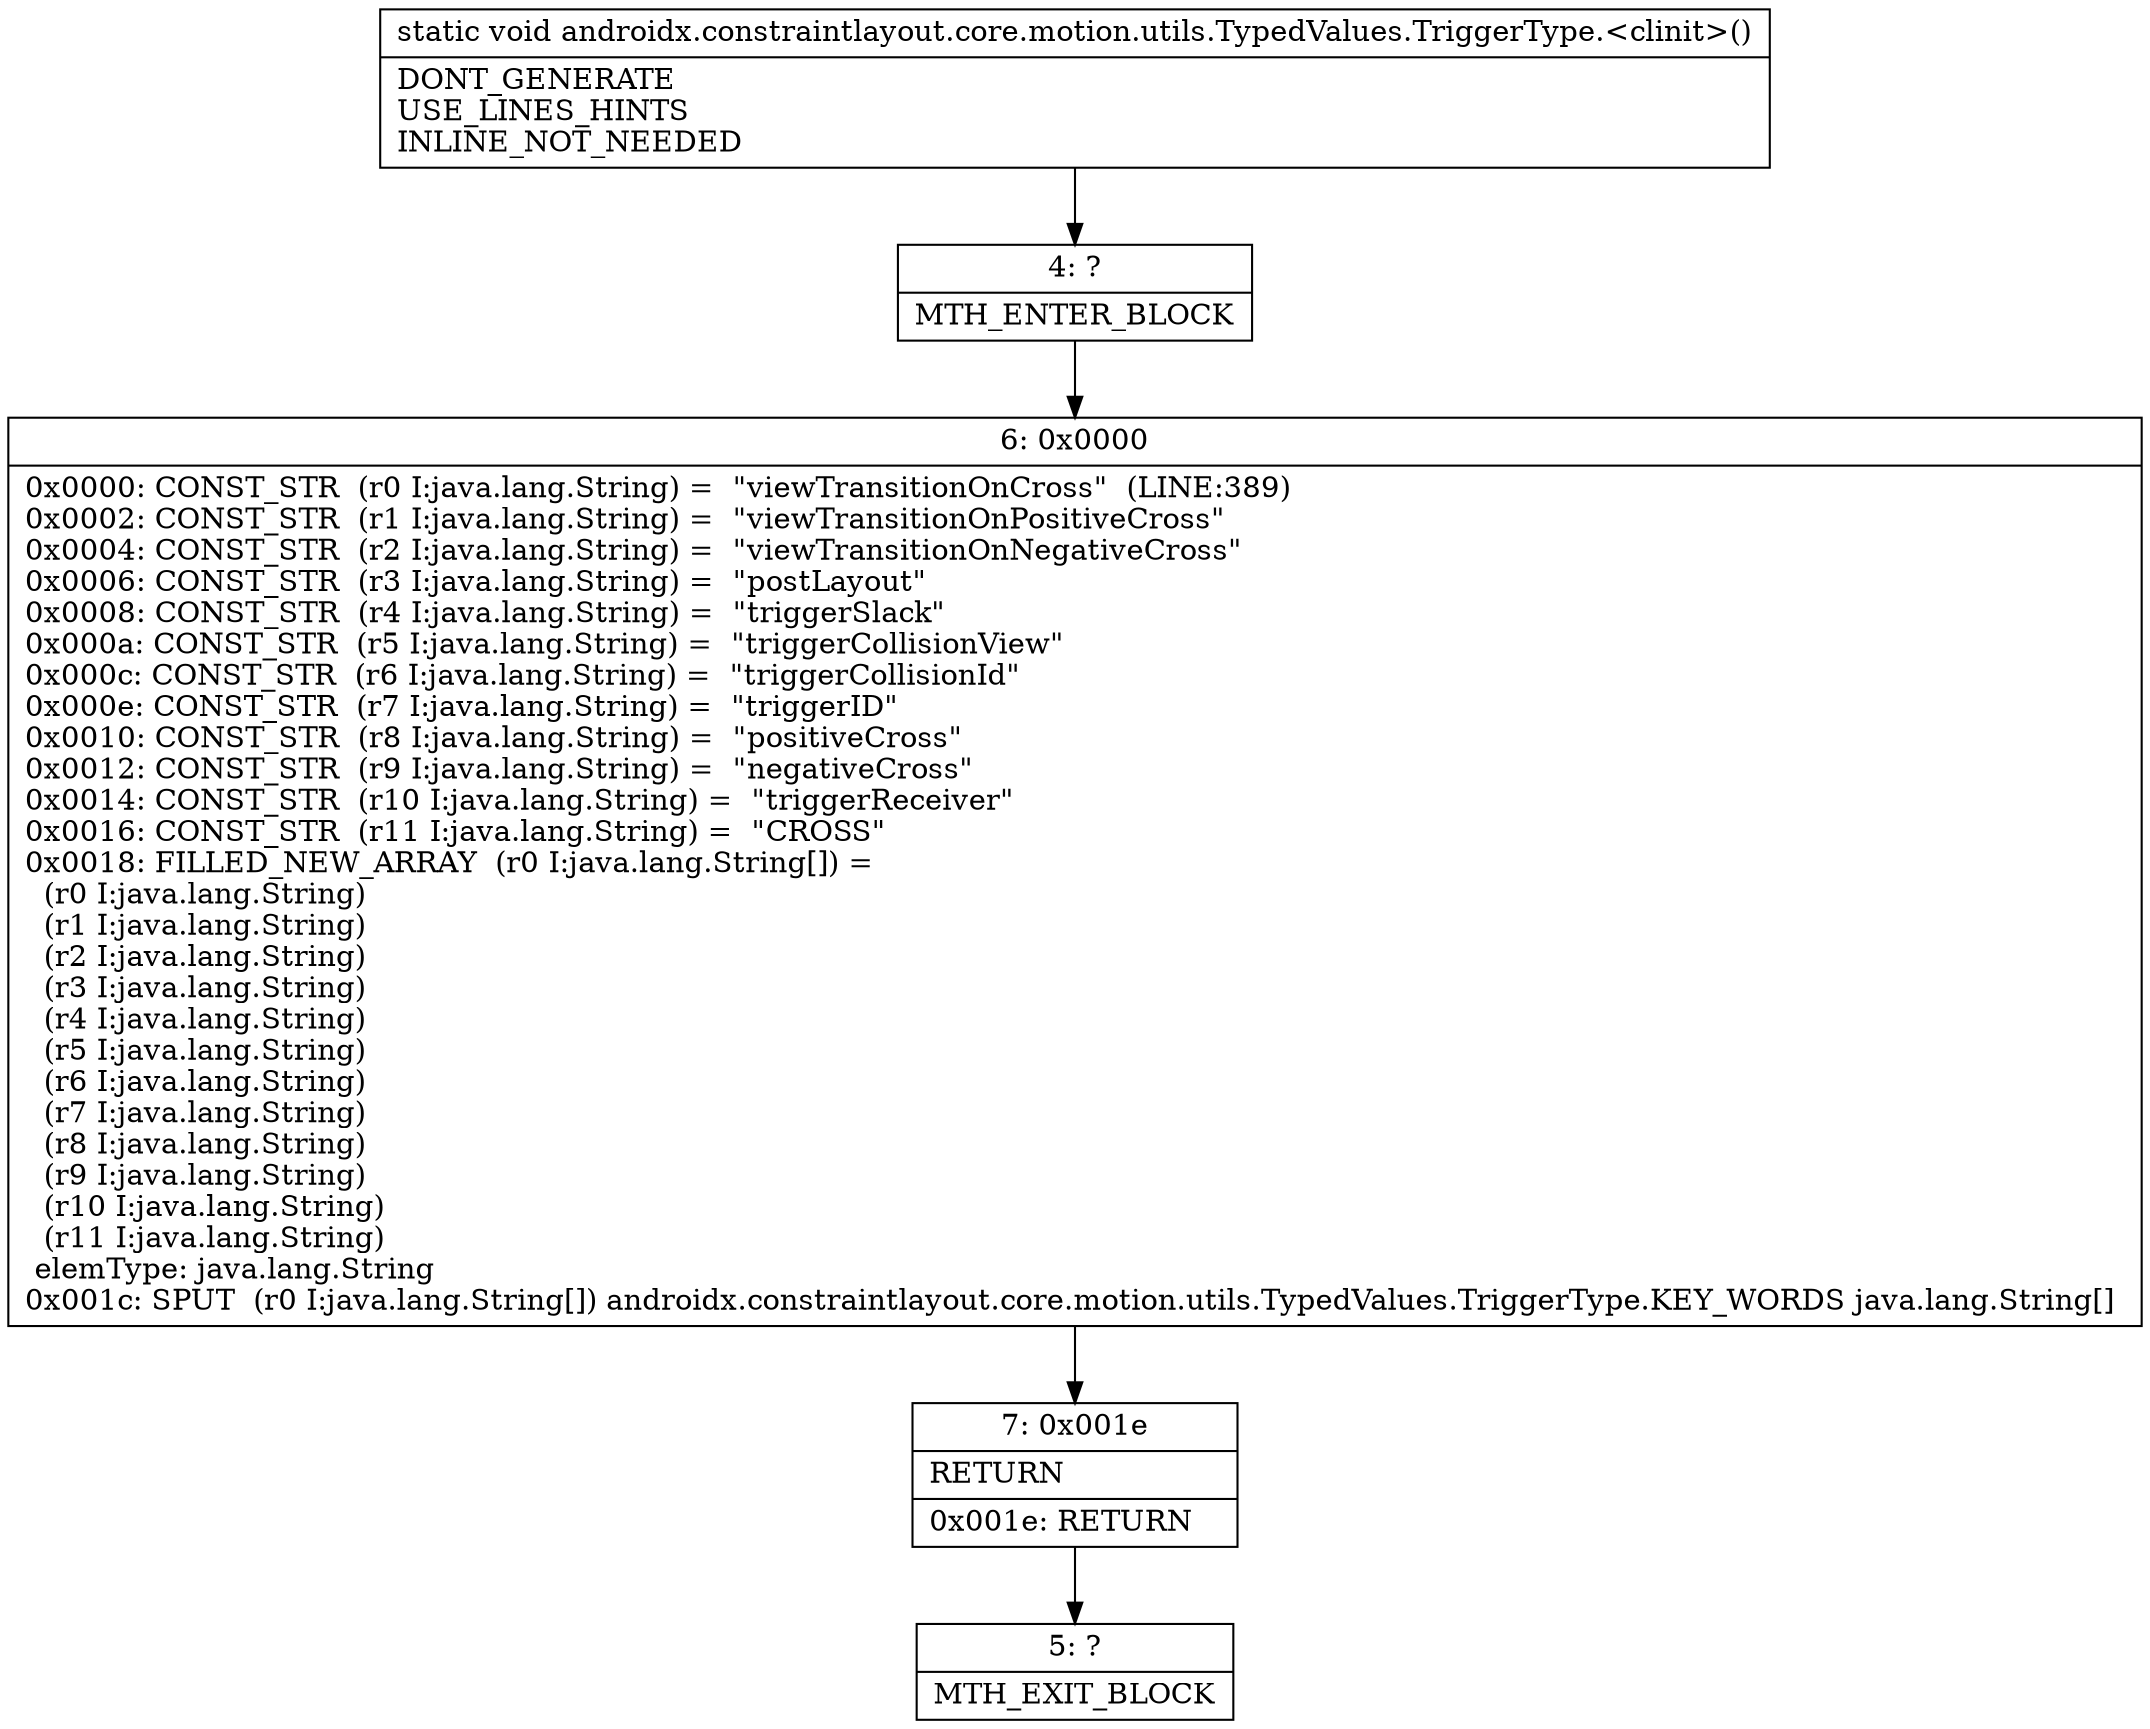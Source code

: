 digraph "CFG forandroidx.constraintlayout.core.motion.utils.TypedValues.TriggerType.\<clinit\>()V" {
Node_4 [shape=record,label="{4\:\ ?|MTH_ENTER_BLOCK\l}"];
Node_6 [shape=record,label="{6\:\ 0x0000|0x0000: CONST_STR  (r0 I:java.lang.String) =  \"viewTransitionOnCross\"  (LINE:389)\l0x0002: CONST_STR  (r1 I:java.lang.String) =  \"viewTransitionOnPositiveCross\" \l0x0004: CONST_STR  (r2 I:java.lang.String) =  \"viewTransitionOnNegativeCross\" \l0x0006: CONST_STR  (r3 I:java.lang.String) =  \"postLayout\" \l0x0008: CONST_STR  (r4 I:java.lang.String) =  \"triggerSlack\" \l0x000a: CONST_STR  (r5 I:java.lang.String) =  \"triggerCollisionView\" \l0x000c: CONST_STR  (r6 I:java.lang.String) =  \"triggerCollisionId\" \l0x000e: CONST_STR  (r7 I:java.lang.String) =  \"triggerID\" \l0x0010: CONST_STR  (r8 I:java.lang.String) =  \"positiveCross\" \l0x0012: CONST_STR  (r9 I:java.lang.String) =  \"negativeCross\" \l0x0014: CONST_STR  (r10 I:java.lang.String) =  \"triggerReceiver\" \l0x0016: CONST_STR  (r11 I:java.lang.String) =  \"CROSS\" \l0x0018: FILLED_NEW_ARRAY  (r0 I:java.lang.String[]) = \l  (r0 I:java.lang.String)\l  (r1 I:java.lang.String)\l  (r2 I:java.lang.String)\l  (r3 I:java.lang.String)\l  (r4 I:java.lang.String)\l  (r5 I:java.lang.String)\l  (r6 I:java.lang.String)\l  (r7 I:java.lang.String)\l  (r8 I:java.lang.String)\l  (r9 I:java.lang.String)\l  (r10 I:java.lang.String)\l  (r11 I:java.lang.String)\l elemType: java.lang.String \l0x001c: SPUT  (r0 I:java.lang.String[]) androidx.constraintlayout.core.motion.utils.TypedValues.TriggerType.KEY_WORDS java.lang.String[] \l}"];
Node_7 [shape=record,label="{7\:\ 0x001e|RETURN\l|0x001e: RETURN   \l}"];
Node_5 [shape=record,label="{5\:\ ?|MTH_EXIT_BLOCK\l}"];
MethodNode[shape=record,label="{static void androidx.constraintlayout.core.motion.utils.TypedValues.TriggerType.\<clinit\>()  | DONT_GENERATE\lUSE_LINES_HINTS\lINLINE_NOT_NEEDED\l}"];
MethodNode -> Node_4;Node_4 -> Node_6;
Node_6 -> Node_7;
Node_7 -> Node_5;
}

